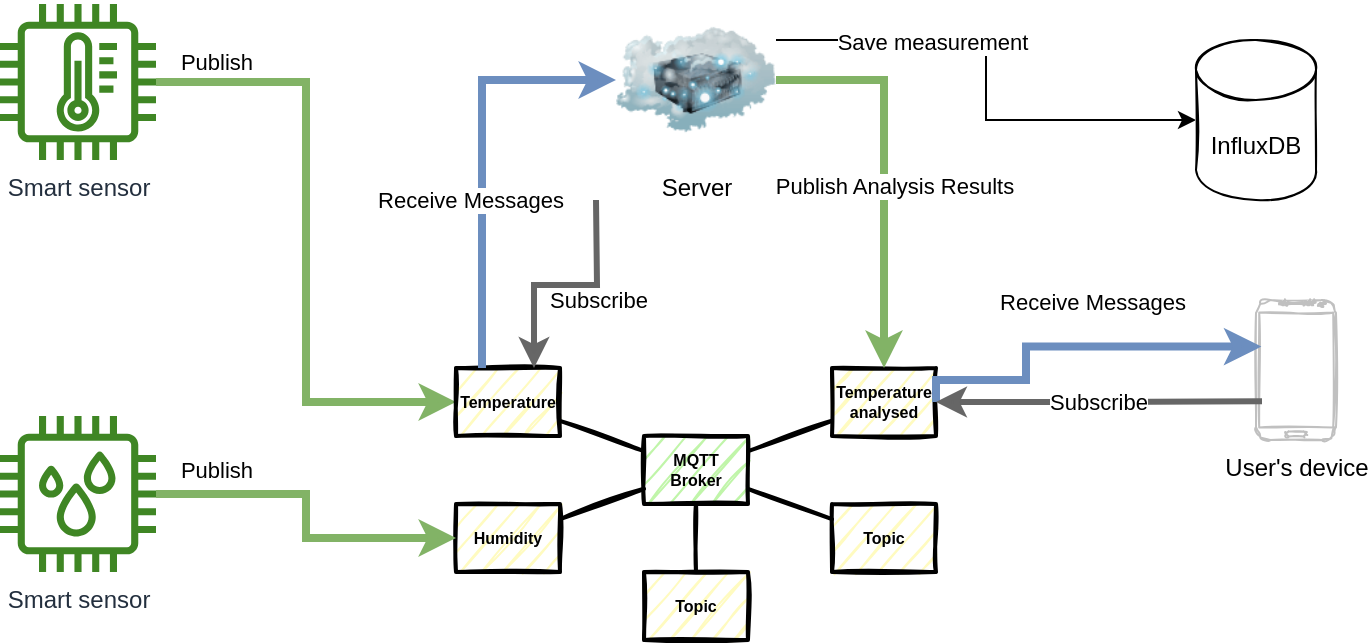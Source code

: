 <mxfile version="16.6.4" type="github"><diagram id="FlqDFxikpnKoFTbj-wGE" name="Page-1"><mxGraphModel dx="1178" dy="604" grid="1" gridSize="10" guides="1" tooltips="1" connect="1" arrows="1" fold="1" page="1" pageScale="1" pageWidth="850" pageHeight="1100" math="0" shadow="0"><root><mxCell id="0"/><mxCell id="1" parent="0"/><mxCell id="nnnuAD2ahU5egqyBYrs6-3" value="User's device" style="verticalLabelPosition=bottom;verticalAlign=top;html=1;shadow=0;dashed=0;strokeWidth=1;shape=mxgraph.android.phone2;strokeColor=#c0c0c0;sketch=1;" parent="1" vertex="1"><mxGeometry x="740" y="500" width="40" height="70" as="geometry"/></mxCell><mxCell id="nnnuAD2ahU5egqyBYrs6-25" style="edgeStyle=orthogonalEdgeStyle;rounded=0;orthogonalLoop=1;jettySize=auto;html=1;entryX=0;entryY=0.5;entryDx=0;entryDy=0;startArrow=none;startFill=0;endArrow=classic;endFill=1;fillColor=#d5e8d4;strokeColor=#82b366;strokeWidth=4;" parent="1" source="nnnuAD2ahU5egqyBYrs6-6" target="nnnuAD2ahU5egqyBYrs6-10" edge="1"><mxGeometry relative="1" as="geometry"/></mxCell><mxCell id="nnnuAD2ahU5egqyBYrs6-26" value="Publish" style="edgeLabel;html=1;align=center;verticalAlign=middle;resizable=0;points=[];" parent="nnnuAD2ahU5egqyBYrs6-25" vertex="1" connectable="0"><mxGeometry x="-0.159" relative="1" as="geometry"><mxPoint x="-45" y="-66" as="offset"/></mxGeometry></mxCell><mxCell id="nnnuAD2ahU5egqyBYrs6-6" value="Smart sensor" style="sketch=0;outlineConnect=0;fontColor=#232F3E;gradientColor=none;fillColor=#3F8624;strokeColor=none;dashed=0;verticalLabelPosition=bottom;verticalAlign=top;align=center;html=1;fontSize=12;fontStyle=0;aspect=fixed;pointerEvents=1;shape=mxgraph.aws4.iot_thing_temperature_sensor;" parent="1" vertex="1"><mxGeometry x="112" y="352" width="78" height="78" as="geometry"/></mxCell><mxCell id="nnnuAD2ahU5egqyBYrs6-7" value="Smart sensor" style="sketch=0;outlineConnect=0;fontColor=#232F3E;gradientColor=none;fillColor=#3F8624;strokeColor=none;dashed=0;verticalLabelPosition=bottom;verticalAlign=top;align=center;html=1;fontSize=12;fontStyle=0;aspect=fixed;pointerEvents=1;shape=mxgraph.aws4.iot_thing_humidity_sensor;" parent="1" vertex="1"><mxGeometry x="112" y="558" width="78" height="78" as="geometry"/></mxCell><mxCell id="nnnuAD2ahU5egqyBYrs6-22" value="" style="group" parent="1" vertex="1" connectable="0"><mxGeometry x="340" y="500" width="240" height="170" as="geometry"/></mxCell><mxCell id="nnnuAD2ahU5egqyBYrs6-10" value="Temperature" style="strokeWidth=2;dashed=0;align=center;fontSize=8;shape=rect;fillColor=#fffbc0;strokeColor=#000000;sketch=1;fontStyle=1" parent="nnnuAD2ahU5egqyBYrs6-22" vertex="1"><mxGeometry y="34" width="52" height="34" as="geometry"/></mxCell><mxCell id="nnnuAD2ahU5egqyBYrs6-11" value="Temperature &#10;analysed" style="strokeWidth=2;dashed=0;align=center;fontSize=8;shape=rect;fillColor=#fffbc0;strokeColor=#000000;sketch=1;fontStyle=1" parent="nnnuAD2ahU5egqyBYrs6-22" vertex="1"><mxGeometry x="188" y="34" width="52" height="34" as="geometry"/></mxCell><mxCell id="nnnuAD2ahU5egqyBYrs6-12" value="Humidity" style="strokeWidth=2;dashed=0;align=center;fontSize=8;shape=rect;fillColor=#fffbc0;strokeColor=#000000;sketch=1;fontStyle=1" parent="nnnuAD2ahU5egqyBYrs6-22" vertex="1"><mxGeometry y="102" width="52" height="34" as="geometry"/></mxCell><mxCell id="nnnuAD2ahU5egqyBYrs6-13" value="Topic" style="strokeWidth=2;dashed=0;align=center;fontSize=8;shape=rect;fillColor=#fffbc0;strokeColor=#000000;sketch=1;fontStyle=1" parent="nnnuAD2ahU5egqyBYrs6-22" vertex="1"><mxGeometry x="188" y="102" width="52" height="34" as="geometry"/></mxCell><mxCell id="nnnuAD2ahU5egqyBYrs6-14" value="Topic" style="strokeWidth=2;dashed=0;align=center;fontSize=8;shape=rect;fillColor=#fffbc0;strokeColor=#000000;sketch=1;fontStyle=1" parent="nnnuAD2ahU5egqyBYrs6-22" vertex="1"><mxGeometry x="94" y="136" width="52" height="34" as="geometry"/></mxCell><mxCell id="nnnuAD2ahU5egqyBYrs6-15" value="MQTT &#10;Broker" style="strokeWidth=2;dashed=0;align=center;fontSize=8;shape=rect;fillColor=#c0f5a9;strokeColor=#000000;sketch=1;fontStyle=1" parent="nnnuAD2ahU5egqyBYrs6-22" vertex="1"><mxGeometry x="94" y="68" width="52" height="34" as="geometry"/></mxCell><mxCell id="nnnuAD2ahU5egqyBYrs6-17" value="" style="edgeStyle=none;endArrow=none;dashed=0;html=1;strokeWidth=2;rounded=0;sketch=1;" parent="nnnuAD2ahU5egqyBYrs6-22" source="nnnuAD2ahU5egqyBYrs6-15" target="nnnuAD2ahU5egqyBYrs6-10" edge="1"><mxGeometry relative="1" as="geometry"/></mxCell><mxCell id="nnnuAD2ahU5egqyBYrs6-18" value="" style="edgeStyle=none;endArrow=none;dashed=0;html=1;strokeWidth=2;rounded=0;sketch=1;" parent="nnnuAD2ahU5egqyBYrs6-22" source="nnnuAD2ahU5egqyBYrs6-15" target="nnnuAD2ahU5egqyBYrs6-11" edge="1"><mxGeometry relative="1" as="geometry"/></mxCell><mxCell id="nnnuAD2ahU5egqyBYrs6-19" value="" style="edgeStyle=none;endArrow=none;dashed=0;html=1;strokeWidth=2;rounded=0;sketch=1;" parent="nnnuAD2ahU5egqyBYrs6-22" source="nnnuAD2ahU5egqyBYrs6-15" target="nnnuAD2ahU5egqyBYrs6-12" edge="1"><mxGeometry relative="1" as="geometry"/></mxCell><mxCell id="nnnuAD2ahU5egqyBYrs6-20" value="" style="edgeStyle=none;endArrow=none;dashed=0;html=1;strokeWidth=2;rounded=0;sketch=1;" parent="nnnuAD2ahU5egqyBYrs6-22" source="nnnuAD2ahU5egqyBYrs6-15" target="nnnuAD2ahU5egqyBYrs6-13" edge="1"><mxGeometry relative="1" as="geometry"/></mxCell><mxCell id="nnnuAD2ahU5egqyBYrs6-21" value="" style="edgeStyle=none;endArrow=none;dashed=0;html=1;strokeWidth=2;rounded=0;sketch=1;" parent="nnnuAD2ahU5egqyBYrs6-22" source="nnnuAD2ahU5egqyBYrs6-15" target="nnnuAD2ahU5egqyBYrs6-14" edge="1"><mxGeometry relative="1" as="geometry"/></mxCell><mxCell id="nnnuAD2ahU5egqyBYrs6-23" style="edgeStyle=orthogonalEdgeStyle;rounded=0;orthogonalLoop=1;jettySize=auto;html=1;exitX=0;exitY=0.5;exitDx=0;exitDy=0;startArrow=classic;startFill=1;endArrow=none;endFill=0;fillColor=#d5e8d4;strokeColor=#82b366;strokeWidth=4;" parent="1" source="nnnuAD2ahU5egqyBYrs6-12" target="nnnuAD2ahU5egqyBYrs6-7" edge="1"><mxGeometry relative="1" as="geometry"/></mxCell><mxCell id="nnnuAD2ahU5egqyBYrs6-24" value="Publish" style="edgeLabel;html=1;align=center;verticalAlign=middle;resizable=0;points=[];" parent="nnnuAD2ahU5egqyBYrs6-23" vertex="1" connectable="0"><mxGeometry x="0.326" y="-6" relative="1" as="geometry"><mxPoint x="-28" y="-6" as="offset"/></mxGeometry></mxCell><mxCell id="nnnuAD2ahU5egqyBYrs6-27" style="edgeStyle=orthogonalEdgeStyle;rounded=0;orthogonalLoop=1;jettySize=auto;html=1;exitX=1;exitY=0.5;exitDx=0;exitDy=0;entryX=0.067;entryY=0.333;entryDx=0;entryDy=0;entryPerimeter=0;startArrow=none;startFill=0;endArrow=classic;endFill=1;fillColor=#dae8fc;strokeColor=#6c8ebf;strokeWidth=4;" parent="1" source="nnnuAD2ahU5egqyBYrs6-11" target="nnnuAD2ahU5egqyBYrs6-3" edge="1"><mxGeometry relative="1" as="geometry"><Array as="points"><mxPoint x="580" y="540"/><mxPoint x="625" y="540"/><mxPoint x="625" y="523"/></Array></mxGeometry></mxCell><mxCell id="nnnuAD2ahU5egqyBYrs6-29" value="Receive&amp;nbsp;Messages" style="edgeLabel;html=1;align=center;verticalAlign=middle;resizable=0;points=[];" parent="nnnuAD2ahU5egqyBYrs6-27" vertex="1" connectable="0"><mxGeometry x="0.493" y="2" relative="1" as="geometry"><mxPoint x="-37" y="-21" as="offset"/></mxGeometry></mxCell><mxCell id="nnnuAD2ahU5egqyBYrs6-28" value="Subscribe" style="edgeStyle=orthogonalEdgeStyle;rounded=0;orthogonalLoop=1;jettySize=auto;html=1;exitX=1;exitY=0.5;exitDx=0;exitDy=0;entryX=0.075;entryY=0.723;entryDx=0;entryDy=0;entryPerimeter=0;startArrow=classic;startFill=1;endArrow=none;endFill=0;fillColor=#f5f5f5;strokeColor=#666666;strokeWidth=3;" parent="1" source="nnnuAD2ahU5egqyBYrs6-11" target="nnnuAD2ahU5egqyBYrs6-3" edge="1"><mxGeometry relative="1" as="geometry"/></mxCell><mxCell id="nnnuAD2ahU5egqyBYrs6-37" style="edgeStyle=orthogonalEdgeStyle;rounded=0;orthogonalLoop=1;jettySize=auto;html=1;exitX=1;exitY=0.5;exitDx=0;exitDy=0;entryX=0.5;entryY=0;entryDx=0;entryDy=0;startArrow=none;startFill=0;endArrow=classic;endFill=1;fillColor=#d5e8d4;strokeColor=#82b366;strokeWidth=4;" parent="1" source="nnnuAD2ahU5egqyBYrs6-30" target="nnnuAD2ahU5egqyBYrs6-11" edge="1"><mxGeometry relative="1" as="geometry"/></mxCell><mxCell id="nnnuAD2ahU5egqyBYrs6-38" value="Publish Analysis Results" style="edgeLabel;html=1;align=center;verticalAlign=middle;resizable=0;points=[];" parent="nnnuAD2ahU5egqyBYrs6-37" vertex="1" connectable="0"><mxGeometry x="0.077" y="5" relative="1" as="geometry"><mxPoint as="offset"/></mxGeometry></mxCell><mxCell id="nnnuAD2ahU5egqyBYrs6-41" style="edgeStyle=orthogonalEdgeStyle;rounded=0;orthogonalLoop=1;jettySize=auto;html=1;exitX=1;exitY=0.25;exitDx=0;exitDy=0;entryX=0;entryY=0.5;entryDx=0;entryDy=0;entryPerimeter=0;startArrow=none;startFill=0;endArrow=classic;endFill=1;" parent="1" source="nnnuAD2ahU5egqyBYrs6-30" target="nnnuAD2ahU5egqyBYrs6-39" edge="1"><mxGeometry relative="1" as="geometry"/></mxCell><mxCell id="nnnuAD2ahU5egqyBYrs6-42" value="Save measurement" style="edgeLabel;html=1;align=center;verticalAlign=middle;resizable=0;points=[];" parent="nnnuAD2ahU5egqyBYrs6-41" vertex="1" connectable="0"><mxGeometry x="-0.379" y="-1" relative="1" as="geometry"><mxPoint as="offset"/></mxGeometry></mxCell><mxCell id="nnnuAD2ahU5egqyBYrs6-30" value="Server" style="image;html=1;image=img/lib/clip_art/networking/Cloud_Server_128x128.png;sketch=1;" parent="1" vertex="1"><mxGeometry x="420" y="350" width="80" height="80" as="geometry"/></mxCell><mxCell id="nnnuAD2ahU5egqyBYrs6-33" style="edgeStyle=orthogonalEdgeStyle;rounded=0;orthogonalLoop=1;jettySize=auto;html=1;exitX=0.75;exitY=0;exitDx=0;exitDy=0;startArrow=classic;startFill=1;endArrow=none;endFill=0;fillColor=#f5f5f5;strokeColor=#666666;strokeWidth=3;" parent="1" source="nnnuAD2ahU5egqyBYrs6-10" edge="1"><mxGeometry relative="1" as="geometry"><mxPoint x="410" y="450" as="targetPoint"/></mxGeometry></mxCell><mxCell id="nnnuAD2ahU5egqyBYrs6-35" value="Subscribe" style="edgeLabel;html=1;align=center;verticalAlign=middle;resizable=0;points=[];" parent="nnnuAD2ahU5egqyBYrs6-33" vertex="1" connectable="0"><mxGeometry x="0.391" relative="1" as="geometry"><mxPoint y="15" as="offset"/></mxGeometry></mxCell><mxCell id="nnnuAD2ahU5egqyBYrs6-34" style="edgeStyle=orthogonalEdgeStyle;rounded=0;orthogonalLoop=1;jettySize=auto;html=1;exitX=0.25;exitY=0;exitDx=0;exitDy=0;entryX=0;entryY=0.5;entryDx=0;entryDy=0;startArrow=none;startFill=0;endArrow=classic;endFill=1;fillColor=#dae8fc;strokeColor=#6c8ebf;strokeWidth=4;" parent="1" source="nnnuAD2ahU5egqyBYrs6-10" target="nnnuAD2ahU5egqyBYrs6-30" edge="1"><mxGeometry relative="1" as="geometry"/></mxCell><mxCell id="nnnuAD2ahU5egqyBYrs6-36" value="Receive&amp;nbsp;Messages" style="edgeLabel;html=1;align=center;verticalAlign=middle;resizable=0;points=[];" parent="nnnuAD2ahU5egqyBYrs6-34" vertex="1" connectable="0"><mxGeometry x="-0.197" y="6" relative="1" as="geometry"><mxPoint as="offset"/></mxGeometry></mxCell><mxCell id="nnnuAD2ahU5egqyBYrs6-39" value="InfluxDB" style="shape=cylinder3;whiteSpace=wrap;html=1;boundedLbl=1;backgroundOutline=1;size=15;sketch=1;" parent="1" vertex="1"><mxGeometry x="710" y="370" width="60" height="80" as="geometry"/></mxCell></root></mxGraphModel></diagram></mxfile>